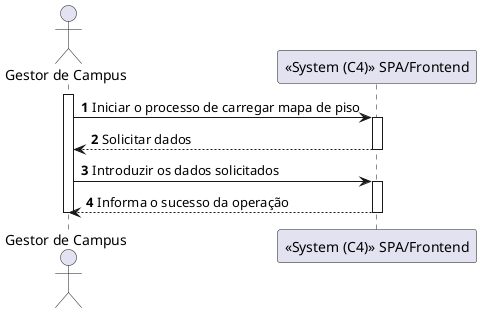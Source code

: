 @startuml
autonumber
actor "Gestor de Campus" as GC
activate GC

GC ->"<<System (C4)>> SPA/Frontend"  : Iniciar o processo de carregar mapa de piso
activate "<<System (C4)>> SPA/Frontend"
"<<System (C4)>> SPA/Frontend"  --> GC : Solicitar dados
deactivate "<<System (C4)>> SPA/Frontend"
GC -> "<<System (C4)>> SPA/Frontend"  : Introduzir os dados solicitados
activate "<<System (C4)>> SPA/Frontend"

"<<System (C4)>> SPA/Frontend"  --> GC : Informa o sucesso da operação
deactivate "<<System (C4)>> SPA/Frontend"

deactivate GC

@enduml
